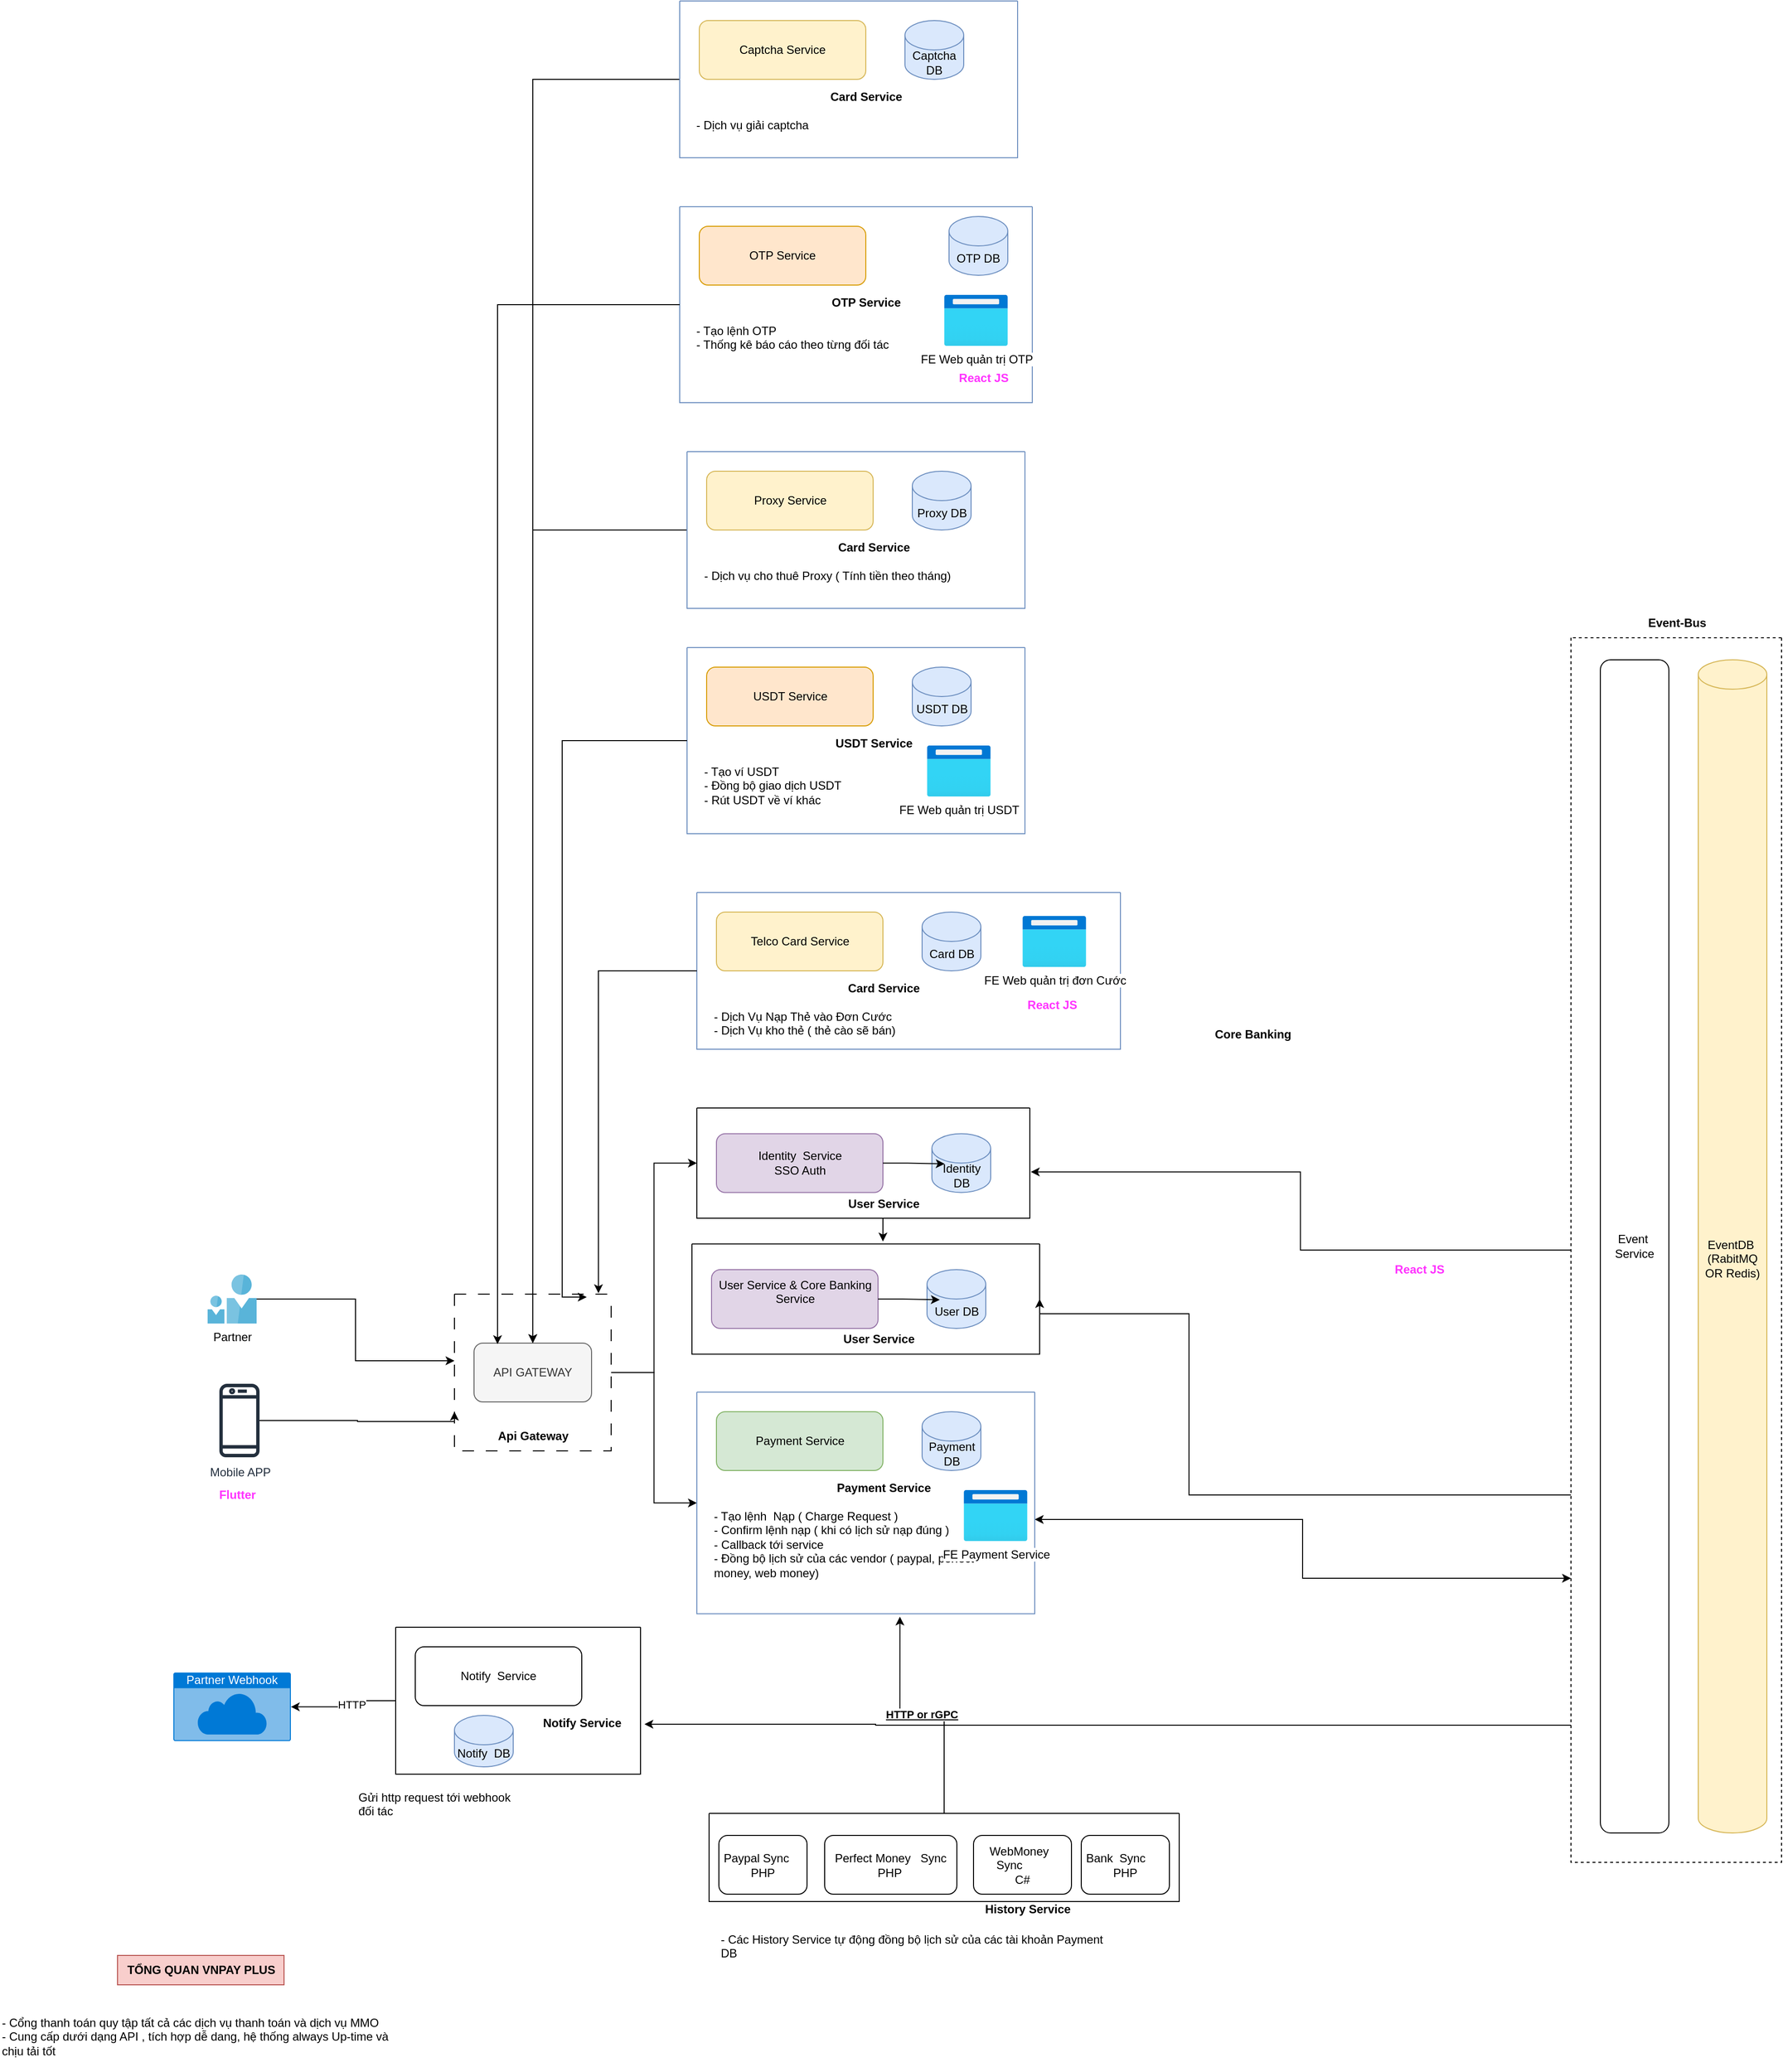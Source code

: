 <mxfile version="27.0.8">
  <diagram name="Page-1" id="iOP9NucEH-zzFqvL8uEB">
    <mxGraphModel dx="2916" dy="2211" grid="1" gridSize="10" guides="1" tooltips="1" connect="1" arrows="1" fold="1" page="1" pageScale="1" pageWidth="850" pageHeight="1100" math="0" shadow="0">
      <root>
        <mxCell id="0" />
        <mxCell id="1" parent="0" />
        <mxCell id="ymEb2g0kcDg-jAVKu9gT-71" style="edgeStyle=orthogonalEdgeStyle;rounded=0;orthogonalLoop=1;jettySize=auto;html=1;entryX=0;entryY=0.5;entryDx=0;entryDy=0;" parent="1" source="ymEb2g0kcDg-jAVKu9gT-15" target="ymEb2g0kcDg-jAVKu9gT-41" edge="1">
          <mxGeometry relative="1" as="geometry" />
        </mxCell>
        <mxCell id="clGpNB9oHALhCs1MbPwn-30" style="edgeStyle=orthogonalEdgeStyle;rounded=0;orthogonalLoop=1;jettySize=auto;html=1;entryX=0;entryY=0.5;entryDx=0;entryDy=0;" parent="1" source="ymEb2g0kcDg-jAVKu9gT-15" target="ymEb2g0kcDg-jAVKu9gT-47" edge="1">
          <mxGeometry relative="1" as="geometry" />
        </mxCell>
        <mxCell id="ymEb2g0kcDg-jAVKu9gT-15" value="API GATEWAY" style="swimlane;startSize=0;fontColor=none;noLabel=1;dashed=1;dashPattern=12 12;" parent="1" vertex="1">
          <mxGeometry x="40" y="280" width="160" height="160" as="geometry" />
        </mxCell>
        <mxCell id="ymEb2g0kcDg-jAVKu9gT-3" value="API GATEWAY" style="rounded=1;whiteSpace=wrap;html=1;fillColor=#f5f5f5;fontColor=#333333;strokeColor=#666666;" parent="ymEb2g0kcDg-jAVKu9gT-15" vertex="1">
          <mxGeometry x="20" y="50" width="120" height="60" as="geometry" />
        </mxCell>
        <mxCell id="ymEb2g0kcDg-jAVKu9gT-30" value="&lt;b&gt;Api Gateway&lt;br&gt;&lt;/b&gt;" style="text;html=1;align=center;verticalAlign=middle;resizable=0;points=[];autosize=1;strokeColor=none;fillColor=none;" parent="ymEb2g0kcDg-jAVKu9gT-15" vertex="1">
          <mxGeometry x="35" y="130" width="90" height="30" as="geometry" />
        </mxCell>
        <mxCell id="ymEb2g0kcDg-jAVKu9gT-41" value="Post" style="swimlane;startSize=0;rounded=1;shadow=0;fontColor=none;labelBackgroundColor=none;noLabel=1;" parent="1" vertex="1">
          <mxGeometry x="287.5" y="90" width="340" height="112.5" as="geometry" />
        </mxCell>
        <mxCell id="clGpNB9oHALhCs1MbPwn-31" style="edgeStyle=orthogonalEdgeStyle;rounded=0;orthogonalLoop=1;jettySize=auto;html=1;" parent="ymEb2g0kcDg-jAVKu9gT-41" source="ymEb2g0kcDg-jAVKu9gT-42" edge="1">
          <mxGeometry relative="1" as="geometry">
            <mxPoint x="190" y="136.25" as="targetPoint" />
          </mxGeometry>
        </mxCell>
        <mxCell id="ymEb2g0kcDg-jAVKu9gT-42" value="&lt;b&gt;User Service&lt;br&gt;&lt;/b&gt;" style="text;html=1;align=center;verticalAlign=middle;resizable=0;points=[];autosize=1;strokeColor=none;fillColor=none;" parent="ymEb2g0kcDg-jAVKu9gT-41" vertex="1">
          <mxGeometry x="140" y="82.5" width="100" height="30" as="geometry" />
        </mxCell>
        <mxCell id="ymEb2g0kcDg-jAVKu9gT-18" value="&lt;div&gt;Identity&amp;nbsp; Service&lt;/div&gt;&lt;div&gt;SSO Auth &lt;br&gt;&lt;/div&gt;" style="rounded=1;whiteSpace=wrap;html=1;fillColor=#e1d5e7;strokeColor=#9673a6;" parent="ymEb2g0kcDg-jAVKu9gT-41" vertex="1">
          <mxGeometry x="20" y="26.25" width="170" height="60" as="geometry" />
        </mxCell>
        <mxCell id="ymEb2g0kcDg-jAVKu9gT-20" value="Identity DB" style="shape=cylinder3;whiteSpace=wrap;html=1;boundedLbl=1;backgroundOutline=1;size=15;fillColor=#dae8fc;strokeColor=#6c8ebf;" parent="ymEb2g0kcDg-jAVKu9gT-41" vertex="1">
          <mxGeometry x="240" y="26.25" width="60" height="60" as="geometry" />
        </mxCell>
        <mxCell id="isoSCwNyjUuJ1y2WLRkC-23" style="edgeStyle=orthogonalEdgeStyle;rounded=0;orthogonalLoop=1;jettySize=auto;html=1;entryX=0.217;entryY=0.513;entryDx=0;entryDy=0;entryPerimeter=0;" parent="ymEb2g0kcDg-jAVKu9gT-41" source="ymEb2g0kcDg-jAVKu9gT-18" target="ymEb2g0kcDg-jAVKu9gT-20" edge="1">
          <mxGeometry relative="1" as="geometry" />
        </mxCell>
        <mxCell id="ymEb2g0kcDg-jAVKu9gT-67" style="edgeStyle=orthogonalEdgeStyle;rounded=0;orthogonalLoop=1;jettySize=auto;html=1;entryX=0;entryY=0.768;entryDx=0;entryDy=0;startArrow=classic;startFill=1;entryPerimeter=0;" parent="1" source="ymEb2g0kcDg-jAVKu9gT-47" target="ymEb2g0kcDg-jAVKu9gT-58" edge="1">
          <mxGeometry relative="1" as="geometry">
            <Array as="points">
              <mxPoint x="906" y="510" />
              <mxPoint x="906" y="570" />
            </Array>
          </mxGeometry>
        </mxCell>
        <mxCell id="ymEb2g0kcDg-jAVKu9gT-47" value="Post" style="swimlane;startSize=0;rounded=1;shadow=0;labelBackgroundColor=none;noLabel=1;fillColor=#dae8fc;strokeColor=#6c8ebf;" parent="1" vertex="1">
          <mxGeometry x="287.5" y="380" width="345" height="226.25" as="geometry" />
        </mxCell>
        <mxCell id="ymEb2g0kcDg-jAVKu9gT-48" value="&lt;b&gt;Payment Service&lt;br&gt;&lt;/b&gt;" style="text;html=1;align=center;verticalAlign=middle;resizable=0;points=[];autosize=1;strokeColor=none;fillColor=none;" parent="ymEb2g0kcDg-jAVKu9gT-47" vertex="1">
          <mxGeometry x="130" y="82.5" width="120" height="30" as="geometry" />
        </mxCell>
        <mxCell id="ymEb2g0kcDg-jAVKu9gT-21" value="Payment Service" style="rounded=1;whiteSpace=wrap;html=1;fillColor=#d5e8d4;strokeColor=#82b366;" parent="ymEb2g0kcDg-jAVKu9gT-47" vertex="1">
          <mxGeometry x="20" y="20" width="170" height="60" as="geometry" />
        </mxCell>
        <mxCell id="ymEb2g0kcDg-jAVKu9gT-22" value="Payment DB" style="shape=cylinder3;whiteSpace=wrap;html=1;boundedLbl=1;backgroundOutline=1;size=15;fillColor=#dae8fc;strokeColor=#6c8ebf;" parent="ymEb2g0kcDg-jAVKu9gT-47" vertex="1">
          <mxGeometry x="230" y="20" width="60" height="60" as="geometry" />
        </mxCell>
        <mxCell id="isoSCwNyjUuJ1y2WLRkC-27" value="&lt;div&gt;- Tạo lệnh&amp;nbsp; Nạp ( Charge Request ) &lt;br&gt;&lt;/div&gt;&lt;div&gt;- Confirm lệnh nạp ( khi có lịch sử nạp đúng ) &lt;br&gt;&lt;/div&gt;&lt;div&gt;- Callback tới service&lt;br&gt;&lt;/div&gt;- Đồng bộ lịch sử của các vendor ( paypal, perfect money, web money)" style="text;html=1;whiteSpace=wrap;overflow=hidden;rounded=0;" parent="ymEb2g0kcDg-jAVKu9gT-47" vertex="1">
          <mxGeometry x="15" y="112.5" width="295" height="97.5" as="geometry" />
        </mxCell>
        <mxCell id="isoSCwNyjUuJ1y2WLRkC-21" value="FE Payment Service" style="image;aspect=fixed;html=1;points=[];align=center;fontSize=12;image=img/lib/azure2/general/Browser.svg;" parent="ymEb2g0kcDg-jAVKu9gT-47" vertex="1">
          <mxGeometry x="272.5" y="100" width="65" height="52" as="geometry" />
        </mxCell>
        <mxCell id="clGpNB9oHALhCs1MbPwn-32" style="edgeStyle=orthogonalEdgeStyle;rounded=0;orthogonalLoop=1;jettySize=auto;html=1;entryX=1;entryY=0.5;entryDx=0;entryDy=0;" parent="1" source="ymEb2g0kcDg-jAVKu9gT-58" target="clGpNB9oHALhCs1MbPwn-25" edge="1">
          <mxGeometry relative="1" as="geometry">
            <Array as="points">
              <mxPoint x="790" y="485" />
              <mxPoint x="790" y="300" />
              <mxPoint x="638" y="300" />
            </Array>
          </mxGeometry>
        </mxCell>
        <mxCell id="ymEb2g0kcDg-jAVKu9gT-58" value="Post" style="swimlane;startSize=0;rounded=1;shadow=0;fontColor=none;labelBackgroundColor=none;noLabel=1;dashed=1;" parent="1" vertex="1">
          <mxGeometry x="1180" y="-390" width="215" height="1250" as="geometry" />
        </mxCell>
        <mxCell id="ymEb2g0kcDg-jAVKu9gT-19" value="&lt;div&gt;EventDB&amp;nbsp;&lt;/div&gt;&lt;div&gt;(RabitMQ OR Redis)&lt;/div&gt;" style="shape=cylinder3;whiteSpace=wrap;html=1;boundedLbl=1;backgroundOutline=1;size=15;fillColor=#fff2cc;strokeColor=#d6b656;" parent="ymEb2g0kcDg-jAVKu9gT-58" vertex="1">
          <mxGeometry x="130" y="22.5" width="70" height="1197.5" as="geometry" />
        </mxCell>
        <mxCell id="ymEb2g0kcDg-jAVKu9gT-23" value="Event&amp;nbsp; Service" style="rounded=1;whiteSpace=wrap;html=1;" parent="ymEb2g0kcDg-jAVKu9gT-58" vertex="1">
          <mxGeometry x="30" y="22.5" width="70" height="1197.5" as="geometry" />
        </mxCell>
        <mxCell id="ymEb2g0kcDg-jAVKu9gT-73" value="TỔNG QUAN VNPAY PLUS" style="text;html=1;align=center;verticalAlign=middle;resizable=0;points=[];autosize=1;strokeColor=#b85450;fillColor=#f8cecc;fontStyle=1" parent="1" vertex="1">
          <mxGeometry x="-304" y="955" width="170" height="30" as="geometry" />
        </mxCell>
        <mxCell id="clGpNB9oHALhCs1MbPwn-21" style="edgeStyle=orthogonalEdgeStyle;rounded=0;orthogonalLoop=1;jettySize=auto;html=1;" parent="1" source="isoSCwNyjUuJ1y2WLRkC-10" target="clGpNB9oHALhCs1MbPwn-20" edge="1">
          <mxGeometry relative="1" as="geometry" />
        </mxCell>
        <mxCell id="clGpNB9oHALhCs1MbPwn-22" value="HTTP" style="edgeLabel;html=1;align=center;verticalAlign=middle;resizable=0;points=[];" parent="clGpNB9oHALhCs1MbPwn-21" vertex="1" connectable="0">
          <mxGeometry x="-0.202" y="4" relative="1" as="geometry">
            <mxPoint as="offset" />
          </mxGeometry>
        </mxCell>
        <mxCell id="isoSCwNyjUuJ1y2WLRkC-10" value="Post" style="swimlane;startSize=0;rounded=1;shadow=0;fontColor=none;labelBackgroundColor=none;noLabel=1;" parent="1" vertex="1">
          <mxGeometry x="-20" y="620" width="250" height="150" as="geometry" />
        </mxCell>
        <mxCell id="isoSCwNyjUuJ1y2WLRkC-11" value="&lt;b&gt;Notify Service&lt;br&gt;&lt;/b&gt;" style="text;html=1;align=center;verticalAlign=middle;resizable=0;points=[];autosize=1;strokeColor=none;fillColor=none;" parent="isoSCwNyjUuJ1y2WLRkC-10" vertex="1">
          <mxGeometry x="140" y="82.5" width="100" height="30" as="geometry" />
        </mxCell>
        <mxCell id="isoSCwNyjUuJ1y2WLRkC-12" value="Notify&amp;nbsp; Service" style="rounded=1;whiteSpace=wrap;html=1;" parent="isoSCwNyjUuJ1y2WLRkC-10" vertex="1">
          <mxGeometry x="20" y="20" width="170" height="60" as="geometry" />
        </mxCell>
        <mxCell id="isoSCwNyjUuJ1y2WLRkC-13" value="Notify&amp;nbsp; DB" style="shape=cylinder3;whiteSpace=wrap;html=1;boundedLbl=1;backgroundOutline=1;size=15;fillColor=#dae8fc;strokeColor=#6c8ebf;" parent="isoSCwNyjUuJ1y2WLRkC-10" vertex="1">
          <mxGeometry x="60" y="90" width="60" height="52.5" as="geometry" />
        </mxCell>
        <mxCell id="isoSCwNyjUuJ1y2WLRkC-15" value="Partner" style="image;sketch=0;aspect=fixed;html=1;points=[];align=center;fontSize=12;image=img/lib/mscae/Two_User_Icon.svg;" parent="1" vertex="1">
          <mxGeometry x="-212" y="260" width="50" height="50" as="geometry" />
        </mxCell>
        <mxCell id="isoSCwNyjUuJ1y2WLRkC-17" style="edgeStyle=orthogonalEdgeStyle;rounded=0;orthogonalLoop=1;jettySize=auto;html=1;entryX=0;entryY=0.425;entryDx=0;entryDy=0;entryPerimeter=0;" parent="1" source="isoSCwNyjUuJ1y2WLRkC-15" target="ymEb2g0kcDg-jAVKu9gT-15" edge="1">
          <mxGeometry relative="1" as="geometry" />
        </mxCell>
        <mxCell id="isoSCwNyjUuJ1y2WLRkC-20" style="edgeStyle=orthogonalEdgeStyle;rounded=0;orthogonalLoop=1;jettySize=auto;html=1;entryX=0;entryY=0.75;entryDx=0;entryDy=0;" parent="1" source="isoSCwNyjUuJ1y2WLRkC-19" target="ymEb2g0kcDg-jAVKu9gT-15" edge="1">
          <mxGeometry relative="1" as="geometry">
            <Array as="points">
              <mxPoint x="-59" y="409" />
              <mxPoint x="-59" y="410" />
              <mxPoint x="40" y="410" />
            </Array>
          </mxGeometry>
        </mxCell>
        <mxCell id="isoSCwNyjUuJ1y2WLRkC-19" value="Mobile APP" style="sketch=0;outlineConnect=0;fontColor=#232F3E;gradientColor=none;fillColor=#232F3D;strokeColor=none;dashed=0;verticalLabelPosition=bottom;verticalAlign=top;align=center;html=1;fontSize=12;fontStyle=0;aspect=fixed;pointerEvents=1;shape=mxgraph.aws4.mobile_client;" parent="1" vertex="1">
          <mxGeometry x="-200" y="370" width="41" height="78" as="geometry" />
        </mxCell>
        <mxCell id="isoSCwNyjUuJ1y2WLRkC-24" value="Gửi http request tới webhook đối tác " style="text;html=1;whiteSpace=wrap;overflow=hidden;rounded=0;" parent="1" vertex="1">
          <mxGeometry x="-60" y="780" width="170" height="60" as="geometry" />
        </mxCell>
        <mxCell id="isoSCwNyjUuJ1y2WLRkC-31" value="Post" style="swimlane;startSize=0;rounded=1;shadow=0;fontColor=none;labelBackgroundColor=none;noLabel=1;" parent="1" vertex="1">
          <mxGeometry x="300" y="810" width="480" height="90" as="geometry" />
        </mxCell>
        <mxCell id="isoSCwNyjUuJ1y2WLRkC-33" value="&lt;div&gt;Paypal Sync&lt;span style=&quot;white-space: pre;&quot;&gt;&#x9;&lt;/span&gt;&lt;/div&gt;&lt;div&gt;&lt;span style=&quot;white-space: pre;&quot;&gt;PHP&lt;br&gt;&lt;/span&gt;&lt;/div&gt;" style="rounded=1;whiteSpace=wrap;html=1;" parent="isoSCwNyjUuJ1y2WLRkC-31" vertex="1">
          <mxGeometry x="10" y="22.5" width="90" height="60" as="geometry" />
        </mxCell>
        <mxCell id="clGpNB9oHALhCs1MbPwn-15" value="&lt;div&gt;Perfect Money &amp;nbsp; Sync&lt;/div&gt;&lt;div&gt;&lt;span style=&quot;white-space: pre;&quot;&gt;PHP&#x9;&lt;/span&gt;&lt;/div&gt;" style="rounded=1;whiteSpace=wrap;html=1;" parent="isoSCwNyjUuJ1y2WLRkC-31" vertex="1">
          <mxGeometry x="118" y="22.5" width="135" height="60" as="geometry" />
        </mxCell>
        <mxCell id="clGpNB9oHALhCs1MbPwn-16" value="&lt;div&gt;WebMoney &amp;nbsp; Sync&lt;span style=&quot;white-space: pre;&quot;&gt;&#x9;&lt;/span&gt;&lt;/div&gt;&lt;div&gt;&lt;span style=&quot;white-space: pre;&quot;&gt;C#&lt;br&gt;&lt;/span&gt;&lt;/div&gt;" style="rounded=1;whiteSpace=wrap;html=1;" parent="isoSCwNyjUuJ1y2WLRkC-31" vertex="1">
          <mxGeometry x="270" y="22.5" width="100" height="60" as="geometry" />
        </mxCell>
        <mxCell id="clGpNB9oHALhCs1MbPwn-17" value="&lt;div&gt;Bank&amp;nbsp; Sync&lt;span style=&quot;white-space: pre;&quot;&gt;&#x9;&lt;/span&gt;&lt;/div&gt;&lt;div&gt;&lt;span style=&quot;white-space: pre;&quot;&gt;PHP&lt;br&gt;&lt;/span&gt;&lt;/div&gt;" style="rounded=1;whiteSpace=wrap;html=1;" parent="isoSCwNyjUuJ1y2WLRkC-31" vertex="1">
          <mxGeometry x="380" y="22.5" width="90" height="60" as="geometry" />
        </mxCell>
        <mxCell id="clGpNB9oHALhCs1MbPwn-18" value="&lt;b&gt;History Service&lt;br&gt;&lt;/b&gt;" style="text;html=1;align=center;verticalAlign=middle;resizable=0;points=[];autosize=1;strokeColor=none;fillColor=none;" parent="isoSCwNyjUuJ1y2WLRkC-31" vertex="1">
          <mxGeometry x="270" y="82.5" width="110" height="30" as="geometry" />
        </mxCell>
        <mxCell id="isoSCwNyjUuJ1y2WLRkC-40" style="edgeStyle=orthogonalEdgeStyle;rounded=0;orthogonalLoop=1;jettySize=auto;html=1;entryX=0.601;entryY=1.013;entryDx=0;entryDy=0;entryPerimeter=0;" parent="1" source="isoSCwNyjUuJ1y2WLRkC-31" target="ymEb2g0kcDg-jAVKu9gT-47" edge="1">
          <mxGeometry relative="1" as="geometry" />
        </mxCell>
        <mxCell id="clGpNB9oHALhCs1MbPwn-24" value="HTTP or rGPC" style="edgeLabel;html=1;align=center;verticalAlign=middle;resizable=0;points=[];fontStyle=5" parent="isoSCwNyjUuJ1y2WLRkC-40" vertex="1" connectable="0">
          <mxGeometry x="0.017" y="1" relative="1" as="geometry">
            <mxPoint as="offset" />
          </mxGeometry>
        </mxCell>
        <mxCell id="clGpNB9oHALhCs1MbPwn-1" value="&lt;div&gt;- Các History Service tự động đồng bộ lịch sử của các tài khoản Payment DB&lt;br&gt;&lt;/div&gt;" style="text;html=1;whiteSpace=wrap;overflow=hidden;rounded=0;" parent="1" vertex="1">
          <mxGeometry x="310" y="925" width="410" height="60" as="geometry" />
        </mxCell>
        <mxCell id="clGpNB9oHALhCs1MbPwn-19" style="edgeStyle=orthogonalEdgeStyle;rounded=0;orthogonalLoop=1;jettySize=auto;html=1;entryX=1.016;entryY=0.66;entryDx=0;entryDy=0;entryPerimeter=0;" parent="1" source="ymEb2g0kcDg-jAVKu9gT-58" target="isoSCwNyjUuJ1y2WLRkC-10" edge="1">
          <mxGeometry relative="1" as="geometry">
            <Array as="points">
              <mxPoint x="818" y="720" />
              <mxPoint x="470" y="720" />
              <mxPoint x="470" y="719" />
            </Array>
          </mxGeometry>
        </mxCell>
        <mxCell id="clGpNB9oHALhCs1MbPwn-20" value="&lt;div&gt;Partner Webhook&lt;/div&gt;&lt;div&gt;&lt;br&gt;&lt;/div&gt;" style="html=1;whiteSpace=wrap;strokeColor=none;fillColor=#0079D6;labelPosition=center;verticalLabelPosition=middle;verticalAlign=top;align=center;fontSize=12;outlineConnect=0;spacingTop=-6;fontColor=#FFFFFF;sketch=0;shape=mxgraph.sitemap.cloud;" parent="1" vertex="1">
          <mxGeometry x="-247" y="666.25" width="120" height="70" as="geometry" />
        </mxCell>
        <mxCell id="ymEb2g0kcDg-jAVKu9gT-29" value="&lt;b&gt;Core Banking&lt;br&gt;&lt;/b&gt;" style="text;html=1;align=center;verticalAlign=middle;resizable=0;points=[];autosize=1;strokeColor=none;fillColor=none;" parent="1" vertex="1">
          <mxGeometry x="805" width="100" height="30" as="geometry" />
        </mxCell>
        <mxCell id="clGpNB9oHALhCs1MbPwn-25" value="Post" style="swimlane;startSize=0;rounded=1;shadow=0;fontColor=none;labelBackgroundColor=none;noLabel=1;" parent="1" vertex="1">
          <mxGeometry x="282.5" y="228.75" width="355" height="112.5" as="geometry" />
        </mxCell>
        <mxCell id="clGpNB9oHALhCs1MbPwn-26" value="&lt;b&gt;User Service&lt;br&gt;&lt;/b&gt;" style="text;html=1;align=center;verticalAlign=middle;resizable=0;points=[];autosize=1;strokeColor=none;fillColor=none;" parent="clGpNB9oHALhCs1MbPwn-25" vertex="1">
          <mxGeometry x="140" y="82.5" width="100" height="30" as="geometry" />
        </mxCell>
        <mxCell id="clGpNB9oHALhCs1MbPwn-27" value="&lt;div&gt;User Service &amp;amp; Core Banking Service &lt;br&gt;&lt;/div&gt;&lt;div&gt;&lt;br&gt;&lt;/div&gt;" style="rounded=1;whiteSpace=wrap;html=1;fillColor=#e1d5e7;strokeColor=#9673a6;" parent="clGpNB9oHALhCs1MbPwn-25" vertex="1">
          <mxGeometry x="20" y="26.25" width="170" height="60" as="geometry" />
        </mxCell>
        <mxCell id="clGpNB9oHALhCs1MbPwn-28" value="User DB" style="shape=cylinder3;whiteSpace=wrap;html=1;boundedLbl=1;backgroundOutline=1;size=15;fillColor=#dae8fc;strokeColor=#6c8ebf;" parent="clGpNB9oHALhCs1MbPwn-25" vertex="1">
          <mxGeometry x="240" y="26.25" width="60" height="60" as="geometry" />
        </mxCell>
        <mxCell id="clGpNB9oHALhCs1MbPwn-29" style="edgeStyle=orthogonalEdgeStyle;rounded=0;orthogonalLoop=1;jettySize=auto;html=1;entryX=0.217;entryY=0.513;entryDx=0;entryDy=0;entryPerimeter=0;" parent="clGpNB9oHALhCs1MbPwn-25" source="clGpNB9oHALhCs1MbPwn-27" target="clGpNB9oHALhCs1MbPwn-28" edge="1">
          <mxGeometry relative="1" as="geometry" />
        </mxCell>
        <mxCell id="clGpNB9oHALhCs1MbPwn-33" style="edgeStyle=orthogonalEdgeStyle;rounded=0;orthogonalLoop=1;jettySize=auto;html=1;entryX=1.003;entryY=0.58;entryDx=0;entryDy=0;entryPerimeter=0;" parent="1" source="ymEb2g0kcDg-jAVKu9gT-58" target="ymEb2g0kcDg-jAVKu9gT-41" edge="1">
          <mxGeometry relative="1" as="geometry" />
        </mxCell>
        <mxCell id="clGpNB9oHALhCs1MbPwn-36" value="&lt;div&gt;- Cổng thanh toán quy tập tất cả các dịch vụ thanh toán và dịch vụ MMO&lt;/div&gt;&lt;div&gt;- Cung cấp dưới dạng API , tích hợp dễ dang, hệ thống always Up-time và chịu tải tốt&lt;/div&gt;&lt;div&gt;&lt;br&gt;&lt;/div&gt;" style="text;html=1;whiteSpace=wrap;overflow=hidden;rounded=0;" parent="1" vertex="1">
          <mxGeometry x="-424" y="1010" width="410" height="60" as="geometry" />
        </mxCell>
        <mxCell id="clGpNB9oHALhCs1MbPwn-37" value="Post" style="swimlane;startSize=0;rounded=1;shadow=0;labelBackgroundColor=none;noLabel=1;fillColor=#dae8fc;strokeColor=#6c8ebf;" parent="1" vertex="1">
          <mxGeometry x="287.5" y="-130" width="432.5" height="160" as="geometry" />
        </mxCell>
        <mxCell id="clGpNB9oHALhCs1MbPwn-38" value="&lt;b&gt;Card Service&lt;br&gt;&lt;/b&gt;" style="text;html=1;align=center;verticalAlign=middle;resizable=0;points=[];autosize=1;strokeColor=none;fillColor=none;" parent="clGpNB9oHALhCs1MbPwn-37" vertex="1">
          <mxGeometry x="140" y="82.5" width="100" height="30" as="geometry" />
        </mxCell>
        <mxCell id="clGpNB9oHALhCs1MbPwn-39" value="Telco Card Service" style="rounded=1;whiteSpace=wrap;html=1;fillColor=#fff2cc;strokeColor=#d6b656;" parent="clGpNB9oHALhCs1MbPwn-37" vertex="1">
          <mxGeometry x="20" y="20" width="170" height="60" as="geometry" />
        </mxCell>
        <mxCell id="clGpNB9oHALhCs1MbPwn-40" value="Card DB" style="shape=cylinder3;whiteSpace=wrap;html=1;boundedLbl=1;backgroundOutline=1;size=15;fillColor=#dae8fc;strokeColor=#6c8ebf;" parent="clGpNB9oHALhCs1MbPwn-37" vertex="1">
          <mxGeometry x="230" y="20" width="60" height="60" as="geometry" />
        </mxCell>
        <mxCell id="clGpNB9oHALhCs1MbPwn-41" value="&lt;div&gt;- Dịch Vụ Nạp Thẻ vào Đơn Cước&lt;br&gt;&lt;/div&gt;&lt;div&gt;- Dịch Vụ kho thẻ ( thẻ cào sẽ bán)&lt;br&gt;&lt;/div&gt;&lt;div&gt;&lt;br&gt;&lt;/div&gt;" style="text;html=1;whiteSpace=wrap;overflow=hidden;rounded=0;" parent="clGpNB9oHALhCs1MbPwn-37" vertex="1">
          <mxGeometry x="15" y="112.5" width="295" height="47.5" as="geometry" />
        </mxCell>
        <mxCell id="clGpNB9oHALhCs1MbPwn-49" value="FE Web quản trị đơn Cước" style="image;aspect=fixed;html=1;points=[];align=center;fontSize=12;image=img/lib/azure2/general/Browser.svg;" parent="clGpNB9oHALhCs1MbPwn-37" vertex="1">
          <mxGeometry x="332.5" y="24" width="65" height="52" as="geometry" />
        </mxCell>
        <mxCell id="clGpNB9oHALhCs1MbPwn-57" value="React JS" style="text;html=1;align=center;verticalAlign=middle;resizable=0;points=[];autosize=1;strokeColor=none;fillColor=none;fontStyle=1;fontColor=#FF33FF;" parent="clGpNB9oHALhCs1MbPwn-37" vertex="1">
          <mxGeometry x="327.5" y="100" width="70" height="30" as="geometry" />
        </mxCell>
        <mxCell id="clGpNB9oHALhCs1MbPwn-42" value="Post" style="swimlane;startSize=0;rounded=1;shadow=0;labelBackgroundColor=none;noLabel=1;fillColor=#dae8fc;strokeColor=#6c8ebf;" parent="1" vertex="1">
          <mxGeometry x="277.5" y="-380" width="345" height="190" as="geometry" />
        </mxCell>
        <mxCell id="clGpNB9oHALhCs1MbPwn-43" value="&lt;b&gt;USDT Service&lt;br&gt;&lt;/b&gt;" style="text;html=1;align=center;verticalAlign=middle;resizable=0;points=[];autosize=1;strokeColor=none;fillColor=none;" parent="clGpNB9oHALhCs1MbPwn-42" vertex="1">
          <mxGeometry x="140" y="82.5" width="100" height="30" as="geometry" />
        </mxCell>
        <mxCell id="clGpNB9oHALhCs1MbPwn-44" value="USDT Service" style="rounded=1;whiteSpace=wrap;html=1;fillColor=#ffe6cc;strokeColor=#d79b00;" parent="clGpNB9oHALhCs1MbPwn-42" vertex="1">
          <mxGeometry x="20" y="20" width="170" height="60" as="geometry" />
        </mxCell>
        <mxCell id="clGpNB9oHALhCs1MbPwn-45" value="USDT DB" style="shape=cylinder3;whiteSpace=wrap;html=1;boundedLbl=1;backgroundOutline=1;size=15;fillColor=#dae8fc;strokeColor=#6c8ebf;" parent="clGpNB9oHALhCs1MbPwn-42" vertex="1">
          <mxGeometry x="230" y="20" width="60" height="60" as="geometry" />
        </mxCell>
        <mxCell id="clGpNB9oHALhCs1MbPwn-46" value="&lt;div&gt;- Tạo ví USDT&lt;/div&gt;&lt;div&gt;- Đồng bộ giao dịch USDT&lt;/div&gt;&lt;div&gt;- Rút USDT về ví khác &lt;br&gt;&lt;/div&gt;" style="text;html=1;whiteSpace=wrap;overflow=hidden;rounded=0;" parent="clGpNB9oHALhCs1MbPwn-42" vertex="1">
          <mxGeometry x="15" y="112.5" width="295" height="57.5" as="geometry" />
        </mxCell>
        <mxCell id="clGpNB9oHALhCs1MbPwn-47" value="FE Web quản trị USDT " style="image;aspect=fixed;html=1;points=[];align=center;fontSize=12;image=img/lib/azure2/general/Browser.svg;" parent="clGpNB9oHALhCs1MbPwn-42" vertex="1">
          <mxGeometry x="245" y="100" width="65" height="52" as="geometry" />
        </mxCell>
        <mxCell id="clGpNB9oHALhCs1MbPwn-52" style="edgeStyle=orthogonalEdgeStyle;rounded=0;orthogonalLoop=1;jettySize=auto;html=1;entryX=0.919;entryY=-0.006;entryDx=0;entryDy=0;entryPerimeter=0;" parent="1" source="clGpNB9oHALhCs1MbPwn-37" target="ymEb2g0kcDg-jAVKu9gT-15" edge="1">
          <mxGeometry relative="1" as="geometry" />
        </mxCell>
        <mxCell id="clGpNB9oHALhCs1MbPwn-53" style="edgeStyle=orthogonalEdgeStyle;rounded=0;orthogonalLoop=1;jettySize=auto;html=1;entryX=0.844;entryY=0.019;entryDx=0;entryDy=0;entryPerimeter=0;" parent="1" source="clGpNB9oHALhCs1MbPwn-42" target="ymEb2g0kcDg-jAVKu9gT-15" edge="1">
          <mxGeometry relative="1" as="geometry">
            <Array as="points">
              <mxPoint x="150" y="-285" />
              <mxPoint x="150" y="283" />
            </Array>
          </mxGeometry>
        </mxCell>
        <mxCell id="clGpNB9oHALhCs1MbPwn-55" value="React JS" style="text;html=1;align=center;verticalAlign=middle;resizable=0;points=[];autosize=1;strokeColor=none;fillColor=none;fontStyle=1;fontColor=#FF33FF;" parent="1" vertex="1">
          <mxGeometry x="990" y="240" width="70" height="30" as="geometry" />
        </mxCell>
        <mxCell id="clGpNB9oHALhCs1MbPwn-56" value="Flutter" style="text;html=1;align=center;verticalAlign=middle;resizable=0;points=[];autosize=1;strokeColor=none;fillColor=none;fontStyle=1;fontColor=#FF33FF;" parent="1" vertex="1">
          <mxGeometry x="-212" y="470" width="60" height="30" as="geometry" />
        </mxCell>
        <mxCell id="Z37CgXNpSZ4neGieDBuo-16" style="edgeStyle=orthogonalEdgeStyle;rounded=0;orthogonalLoop=1;jettySize=auto;html=1;" parent="1" source="Z37CgXNpSZ4neGieDBuo-1" target="ymEb2g0kcDg-jAVKu9gT-3" edge="1">
          <mxGeometry relative="1" as="geometry" />
        </mxCell>
        <mxCell id="Z37CgXNpSZ4neGieDBuo-1" value="Post" style="swimlane;startSize=0;rounded=1;shadow=0;labelBackgroundColor=none;noLabel=1;fillColor=#dae8fc;strokeColor=#6c8ebf;" parent="1" vertex="1">
          <mxGeometry x="277.5" y="-580" width="345" height="160" as="geometry" />
        </mxCell>
        <mxCell id="Z37CgXNpSZ4neGieDBuo-2" value="&lt;b&gt;Card Service&lt;br&gt;&lt;/b&gt;" style="text;html=1;align=center;verticalAlign=middle;resizable=0;points=[];autosize=1;strokeColor=none;fillColor=none;" parent="Z37CgXNpSZ4neGieDBuo-1" vertex="1">
          <mxGeometry x="140" y="82.5" width="100" height="30" as="geometry" />
        </mxCell>
        <mxCell id="Z37CgXNpSZ4neGieDBuo-3" value="Proxy Service" style="rounded=1;whiteSpace=wrap;html=1;fillColor=#fff2cc;strokeColor=#d6b656;" parent="Z37CgXNpSZ4neGieDBuo-1" vertex="1">
          <mxGeometry x="20" y="20" width="170" height="60" as="geometry" />
        </mxCell>
        <mxCell id="Z37CgXNpSZ4neGieDBuo-4" value="Proxy DB" style="shape=cylinder3;whiteSpace=wrap;html=1;boundedLbl=1;backgroundOutline=1;size=15;fillColor=#dae8fc;strokeColor=#6c8ebf;" parent="Z37CgXNpSZ4neGieDBuo-1" vertex="1">
          <mxGeometry x="230" y="20" width="60" height="60" as="geometry" />
        </mxCell>
        <mxCell id="Z37CgXNpSZ4neGieDBuo-5" value="&lt;div&gt;- Dịch vụ cho thuê Proxy ( Tính tiền theo tháng)&lt;br&gt;&lt;/div&gt;&lt;div&gt;&lt;br&gt;&lt;/div&gt;" style="text;html=1;whiteSpace=wrap;overflow=hidden;rounded=0;" parent="Z37CgXNpSZ4neGieDBuo-1" vertex="1">
          <mxGeometry x="15" y="112.5" width="295" height="47.5" as="geometry" />
        </mxCell>
        <mxCell id="Z37CgXNpSZ4neGieDBuo-17" style="edgeStyle=orthogonalEdgeStyle;rounded=0;orthogonalLoop=1;jettySize=auto;html=1;" parent="1" source="Z37CgXNpSZ4neGieDBuo-6" target="ymEb2g0kcDg-jAVKu9gT-3" edge="1">
          <mxGeometry relative="1" as="geometry" />
        </mxCell>
        <mxCell id="Z37CgXNpSZ4neGieDBuo-6" value="Post" style="swimlane;startSize=0;rounded=1;shadow=0;labelBackgroundColor=none;noLabel=1;fillColor=#dae8fc;strokeColor=#6c8ebf;" parent="1" vertex="1">
          <mxGeometry x="270" y="-1040" width="345" height="160" as="geometry" />
        </mxCell>
        <mxCell id="Z37CgXNpSZ4neGieDBuo-7" value="&lt;b&gt;Card Service&lt;br&gt;&lt;/b&gt;" style="text;html=1;align=center;verticalAlign=middle;resizable=0;points=[];autosize=1;strokeColor=none;fillColor=none;" parent="Z37CgXNpSZ4neGieDBuo-6" vertex="1">
          <mxGeometry x="140" y="82.5" width="100" height="30" as="geometry" />
        </mxCell>
        <mxCell id="Z37CgXNpSZ4neGieDBuo-8" value="Captcha Service" style="rounded=1;whiteSpace=wrap;html=1;fillColor=#fff2cc;strokeColor=#d6b656;" parent="Z37CgXNpSZ4neGieDBuo-6" vertex="1">
          <mxGeometry x="20" y="20" width="170" height="60" as="geometry" />
        </mxCell>
        <mxCell id="Z37CgXNpSZ4neGieDBuo-9" value="Captcha DB" style="shape=cylinder3;whiteSpace=wrap;html=1;boundedLbl=1;backgroundOutline=1;size=15;fillColor=#dae8fc;strokeColor=#6c8ebf;" parent="Z37CgXNpSZ4neGieDBuo-6" vertex="1">
          <mxGeometry x="230" y="20" width="60" height="60" as="geometry" />
        </mxCell>
        <mxCell id="Z37CgXNpSZ4neGieDBuo-10" value="- Dịch vụ giải captcha " style="text;html=1;whiteSpace=wrap;overflow=hidden;rounded=0;" parent="Z37CgXNpSZ4neGieDBuo-6" vertex="1">
          <mxGeometry x="15" y="112.5" width="295" height="47.5" as="geometry" />
        </mxCell>
        <mxCell id="sNZJ7Mdx6r46W-c2oRe3-7" value="Post" style="swimlane;startSize=0;rounded=1;shadow=0;labelBackgroundColor=none;noLabel=1;fillColor=#dae8fc;strokeColor=#6c8ebf;" parent="1" vertex="1">
          <mxGeometry x="270" y="-830" width="360" height="200" as="geometry" />
        </mxCell>
        <mxCell id="sNZJ7Mdx6r46W-c2oRe3-8" value="&lt;b&gt;OTP Service&lt;br&gt;&lt;/b&gt;" style="text;html=1;align=center;verticalAlign=middle;resizable=0;points=[];autosize=1;strokeColor=none;fillColor=none;" parent="sNZJ7Mdx6r46W-c2oRe3-7" vertex="1">
          <mxGeometry x="145" y="82.5" width="90" height="30" as="geometry" />
        </mxCell>
        <mxCell id="sNZJ7Mdx6r46W-c2oRe3-9" value="OTP Service" style="rounded=1;whiteSpace=wrap;html=1;fillColor=#ffe6cc;strokeColor=#d79b00;" parent="sNZJ7Mdx6r46W-c2oRe3-7" vertex="1">
          <mxGeometry x="20" y="20" width="170" height="60" as="geometry" />
        </mxCell>
        <mxCell id="sNZJ7Mdx6r46W-c2oRe3-10" value="OTP DB" style="shape=cylinder3;whiteSpace=wrap;html=1;boundedLbl=1;backgroundOutline=1;size=15;fillColor=#dae8fc;strokeColor=#6c8ebf;" parent="sNZJ7Mdx6r46W-c2oRe3-7" vertex="1">
          <mxGeometry x="275" y="10" width="60" height="60" as="geometry" />
        </mxCell>
        <mxCell id="sNZJ7Mdx6r46W-c2oRe3-11" value="&lt;div&gt;- Tạo lệnh OTP&lt;/div&gt;&lt;div&gt;- Thống kê báo cáo theo từng đối tác &lt;br&gt;&lt;/div&gt;" style="text;html=1;whiteSpace=wrap;overflow=hidden;rounded=0;" parent="sNZJ7Mdx6r46W-c2oRe3-7" vertex="1">
          <mxGeometry x="15" y="112.5" width="295" height="57.5" as="geometry" />
        </mxCell>
        <mxCell id="sNZJ7Mdx6r46W-c2oRe3-12" value="FE Web quản trị OTP " style="image;aspect=fixed;html=1;points=[];align=center;fontSize=12;image=img/lib/azure2/general/Browser.svg;" parent="sNZJ7Mdx6r46W-c2oRe3-7" vertex="1">
          <mxGeometry x="270" y="90" width="65" height="52" as="geometry" />
        </mxCell>
        <mxCell id="sNZJ7Mdx6r46W-c2oRe3-13" value="React JS" style="text;html=1;align=center;verticalAlign=middle;resizable=0;points=[];autosize=1;strokeColor=none;fillColor=none;fontStyle=1;fontColor=#FF33FF;" parent="sNZJ7Mdx6r46W-c2oRe3-7" vertex="1">
          <mxGeometry x="275" y="160" width="70" height="30" as="geometry" />
        </mxCell>
        <mxCell id="sNZJ7Mdx6r46W-c2oRe3-14" style="edgeStyle=orthogonalEdgeStyle;rounded=0;orthogonalLoop=1;jettySize=auto;html=1;entryX=0.2;entryY=0.017;entryDx=0;entryDy=0;entryPerimeter=0;" parent="1" source="sNZJ7Mdx6r46W-c2oRe3-7" target="ymEb2g0kcDg-jAVKu9gT-3" edge="1">
          <mxGeometry relative="1" as="geometry" />
        </mxCell>
        <mxCell id="ymEb2g0kcDg-jAVKu9gT-59" value="&lt;b&gt;Event-Bus&lt;/b&gt;" style="text;html=1;align=center;verticalAlign=middle;resizable=0;points=[];autosize=1;strokeColor=none;fillColor=none;" parent="1" vertex="1">
          <mxGeometry x="1247.5" y="-420" width="80" height="30" as="geometry" />
        </mxCell>
      </root>
    </mxGraphModel>
  </diagram>
</mxfile>

